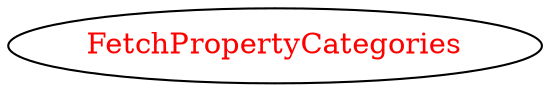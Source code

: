 digraph dependencyGraph {
 concentrate=true;
 ranksep="2.0";
 rankdir="LR"; 
 splines="ortho";
"FetchPropertyCategories" [fontcolor="red"];
}